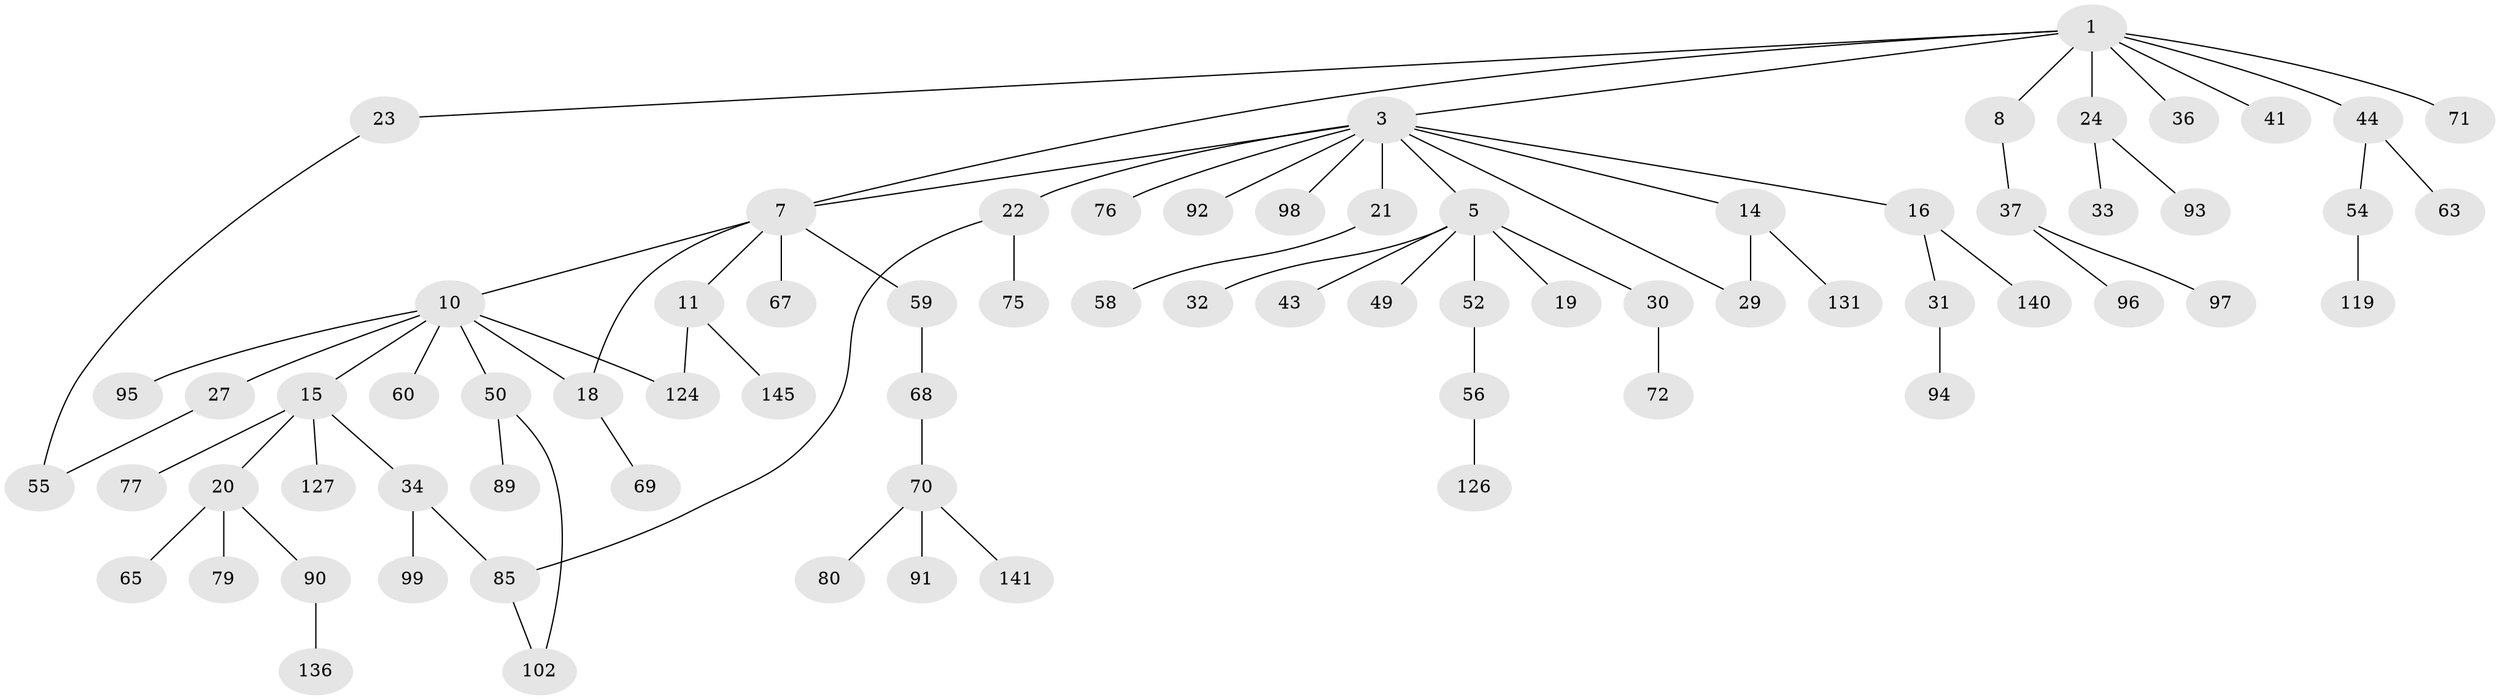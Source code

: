 // original degree distribution, {4: 0.07482993197278912, 8: 0.006802721088435374, 5: 0.047619047619047616, 6: 0.02040816326530612, 3: 0.14965986394557823, 1: 0.48299319727891155, 2: 0.21768707482993196}
// Generated by graph-tools (version 1.1) at 2025/13/03/09/25 04:13:21]
// undirected, 73 vertices, 79 edges
graph export_dot {
graph [start="1"]
  node [color=gray90,style=filled];
  1 [super="+2+35+51"];
  3 [super="+4+66"];
  5 [super="+6+17"];
  7 [super="+9+40+42"];
  8 [super="+84+28"];
  10 [super="+12+47"];
  11 [super="+46"];
  14;
  15 [super="+39"];
  16;
  18;
  19 [super="+25"];
  20;
  21;
  22 [super="+26"];
  23 [super="+88+138"];
  24;
  27 [super="+57+105"];
  29 [super="+110+48+139"];
  30 [super="+74+38+62"];
  31 [super="+118"];
  32;
  33 [super="+128+83"];
  34 [super="+103"];
  36 [super="+137+129"];
  37 [super="+106+53+64"];
  41 [super="+115"];
  43;
  44 [super="+45+104"];
  49;
  50;
  52;
  54;
  55;
  56;
  58;
  59 [super="+61"];
  60 [super="+73"];
  63;
  65;
  67;
  68 [super="+120"];
  69;
  70;
  71;
  72;
  75;
  76;
  77;
  79 [super="+82"];
  80 [super="+142"];
  85 [super="+143"];
  89 [super="+147"];
  90;
  91 [super="+108"];
  92;
  93 [super="+130+107"];
  94;
  95 [super="+144"];
  96;
  97 [super="+113"];
  98 [super="+109"];
  99;
  102;
  119;
  124;
  126;
  127;
  131;
  136;
  140;
  141;
  145;
  1 -- 23;
  1 -- 3;
  1 -- 36;
  1 -- 71;
  1 -- 8;
  1 -- 41;
  1 -- 44;
  1 -- 24;
  1 -- 7;
  3 -- 16;
  3 -- 29;
  3 -- 98;
  3 -- 5;
  3 -- 21;
  3 -- 7;
  3 -- 22;
  3 -- 14;
  3 -- 76;
  3 -- 92;
  5 -- 19;
  5 -- 32;
  5 -- 43;
  5 -- 49;
  5 -- 52;
  5 -- 30;
  7 -- 11;
  7 -- 10;
  7 -- 67;
  7 -- 18;
  7 -- 59;
  8 -- 37;
  10 -- 15;
  10 -- 18;
  10 -- 50;
  10 -- 27;
  10 -- 124;
  10 -- 60;
  10 -- 95;
  11 -- 124;
  11 -- 145;
  14 -- 131;
  14 -- 29;
  15 -- 20;
  15 -- 34;
  15 -- 127;
  15 -- 77;
  16 -- 31;
  16 -- 140;
  18 -- 69;
  20 -- 65;
  20 -- 79;
  20 -- 90;
  21 -- 58;
  22 -- 75;
  22 -- 85;
  23 -- 55;
  24 -- 33;
  24 -- 93;
  27 -- 55;
  30 -- 72;
  31 -- 94;
  34 -- 99;
  34 -- 85;
  37 -- 96;
  37 -- 97;
  44 -- 54;
  44 -- 63;
  50 -- 89;
  50 -- 102;
  52 -- 56;
  54 -- 119;
  56 -- 126;
  59 -- 68;
  68 -- 70;
  70 -- 80;
  70 -- 91;
  70 -- 141;
  85 -- 102;
  90 -- 136;
}
